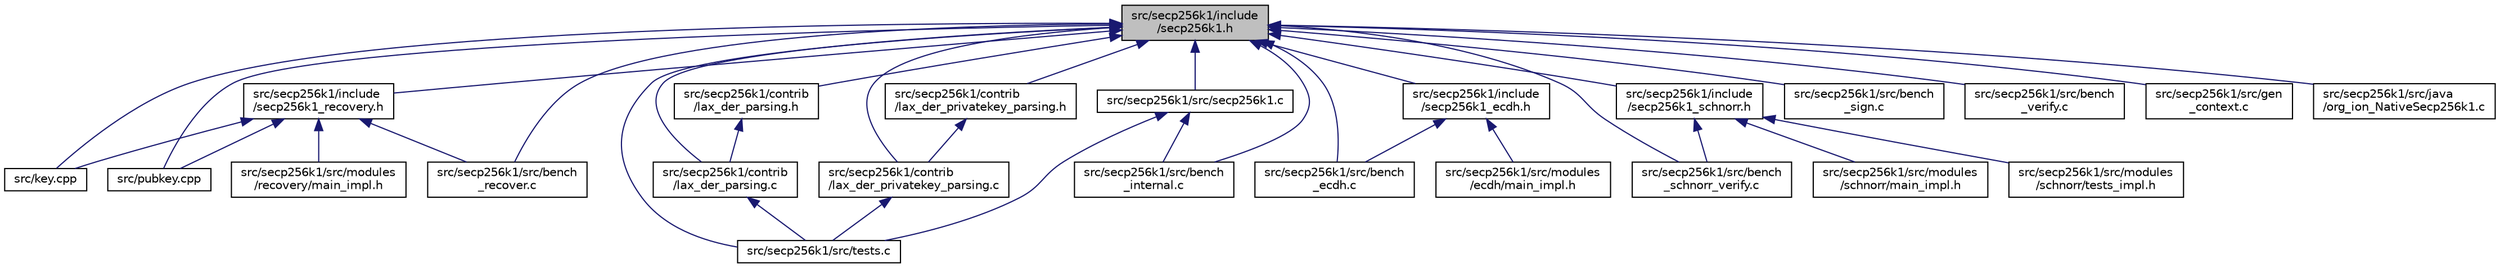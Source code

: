 digraph "src/secp256k1/include/secp256k1.h"
{
  edge [fontname="Helvetica",fontsize="10",labelfontname="Helvetica",labelfontsize="10"];
  node [fontname="Helvetica",fontsize="10",shape=record];
  Node2 [label="src/secp256k1/include\l/secp256k1.h",height=0.2,width=0.4,color="black", fillcolor="grey75", style="filled", fontcolor="black"];
  Node2 -> Node3 [dir="back",color="midnightblue",fontsize="10",style="solid",fontname="Helvetica"];
  Node3 [label="src/key.cpp",height=0.2,width=0.4,color="black", fillcolor="white", style="filled",URL="$d1/dbc/key_8cpp.html"];
  Node2 -> Node4 [dir="back",color="midnightblue",fontsize="10",style="solid",fontname="Helvetica"];
  Node4 [label="src/pubkey.cpp",height=0.2,width=0.4,color="black", fillcolor="white", style="filled",URL="$da/d8e/pubkey_8cpp.html"];
  Node2 -> Node5 [dir="back",color="midnightblue",fontsize="10",style="solid",fontname="Helvetica"];
  Node5 [label="src/secp256k1/contrib\l/lax_der_parsing.c",height=0.2,width=0.4,color="black", fillcolor="white", style="filled",URL="$d4/dfd/lax__der__parsing_8c.html"];
  Node5 -> Node6 [dir="back",color="midnightblue",fontsize="10",style="solid",fontname="Helvetica"];
  Node6 [label="src/secp256k1/src/tests.c",height=0.2,width=0.4,color="black", fillcolor="white", style="filled",URL="$d5/d7f/tests_8c.html"];
  Node2 -> Node7 [dir="back",color="midnightblue",fontsize="10",style="solid",fontname="Helvetica"];
  Node7 [label="src/secp256k1/contrib\l/lax_der_parsing.h",height=0.2,width=0.4,color="black", fillcolor="white", style="filled",URL="$d2/dcf/lax__der__parsing_8h.html"];
  Node7 -> Node5 [dir="back",color="midnightblue",fontsize="10",style="solid",fontname="Helvetica"];
  Node2 -> Node8 [dir="back",color="midnightblue",fontsize="10",style="solid",fontname="Helvetica"];
  Node8 [label="src/secp256k1/contrib\l/lax_der_privatekey_parsing.c",height=0.2,width=0.4,color="black", fillcolor="white", style="filled",URL="$d8/d8b/lax__der__privatekey__parsing_8c.html"];
  Node8 -> Node6 [dir="back",color="midnightblue",fontsize="10",style="solid",fontname="Helvetica"];
  Node2 -> Node9 [dir="back",color="midnightblue",fontsize="10",style="solid",fontname="Helvetica"];
  Node9 [label="src/secp256k1/contrib\l/lax_der_privatekey_parsing.h",height=0.2,width=0.4,color="black", fillcolor="white", style="filled",URL="$da/d34/lax__der__privatekey__parsing_8h.html"];
  Node9 -> Node8 [dir="back",color="midnightblue",fontsize="10",style="solid",fontname="Helvetica"];
  Node2 -> Node10 [dir="back",color="midnightblue",fontsize="10",style="solid",fontname="Helvetica"];
  Node10 [label="src/secp256k1/include\l/secp256k1_ecdh.h",height=0.2,width=0.4,color="black", fillcolor="white", style="filled",URL="$d6/dc8/secp256k1__ecdh_8h.html"];
  Node10 -> Node11 [dir="back",color="midnightblue",fontsize="10",style="solid",fontname="Helvetica"];
  Node11 [label="src/secp256k1/src/bench\l_ecdh.c",height=0.2,width=0.4,color="black", fillcolor="white", style="filled",URL="$da/d1c/bench__ecdh_8c.html"];
  Node10 -> Node12 [dir="back",color="midnightblue",fontsize="10",style="solid",fontname="Helvetica"];
  Node12 [label="src/secp256k1/src/modules\l/ecdh/main_impl.h",height=0.2,width=0.4,color="black", fillcolor="white", style="filled",URL="$d1/d4c/ecdh_2main__impl_8h.html"];
  Node2 -> Node13 [dir="back",color="midnightblue",fontsize="10",style="solid",fontname="Helvetica"];
  Node13 [label="src/secp256k1/include\l/secp256k1_recovery.h",height=0.2,width=0.4,color="black", fillcolor="white", style="filled",URL="$d9/d84/secp256k1__recovery_8h.html"];
  Node13 -> Node3 [dir="back",color="midnightblue",fontsize="10",style="solid",fontname="Helvetica"];
  Node13 -> Node4 [dir="back",color="midnightblue",fontsize="10",style="solid",fontname="Helvetica"];
  Node13 -> Node14 [dir="back",color="midnightblue",fontsize="10",style="solid",fontname="Helvetica"];
  Node14 [label="src/secp256k1/src/bench\l_recover.c",height=0.2,width=0.4,color="black", fillcolor="white", style="filled",URL="$d7/d8e/bench__recover_8c.html"];
  Node13 -> Node15 [dir="back",color="midnightblue",fontsize="10",style="solid",fontname="Helvetica"];
  Node15 [label="src/secp256k1/src/modules\l/recovery/main_impl.h",height=0.2,width=0.4,color="black", fillcolor="white", style="filled",URL="$d6/d5d/recovery_2main__impl_8h.html"];
  Node2 -> Node16 [dir="back",color="midnightblue",fontsize="10",style="solid",fontname="Helvetica"];
  Node16 [label="src/secp256k1/include\l/secp256k1_schnorr.h",height=0.2,width=0.4,color="black", fillcolor="white", style="filled",URL="$d3/df6/secp256k1__schnorr_8h.html"];
  Node16 -> Node17 [dir="back",color="midnightblue",fontsize="10",style="solid",fontname="Helvetica"];
  Node17 [label="src/secp256k1/src/bench\l_schnorr_verify.c",height=0.2,width=0.4,color="black", fillcolor="white", style="filled",URL="$d0/df4/bench__schnorr__verify_8c.html"];
  Node16 -> Node18 [dir="back",color="midnightblue",fontsize="10",style="solid",fontname="Helvetica"];
  Node18 [label="src/secp256k1/src/modules\l/schnorr/main_impl.h",height=0.2,width=0.4,color="black", fillcolor="white", style="filled",URL="$d9/dab/schnorr_2main__impl_8h.html"];
  Node16 -> Node19 [dir="back",color="midnightblue",fontsize="10",style="solid",fontname="Helvetica"];
  Node19 [label="src/secp256k1/src/modules\l/schnorr/tests_impl.h",height=0.2,width=0.4,color="black", fillcolor="white", style="filled",URL="$d4/d1d/schnorr_2tests__impl_8h.html"];
  Node2 -> Node11 [dir="back",color="midnightblue",fontsize="10",style="solid",fontname="Helvetica"];
  Node2 -> Node20 [dir="back",color="midnightblue",fontsize="10",style="solid",fontname="Helvetica"];
  Node20 [label="src/secp256k1/src/bench\l_internal.c",height=0.2,width=0.4,color="black", fillcolor="white", style="filled",URL="$d9/d5e/bench__internal_8c.html"];
  Node2 -> Node21 [dir="back",color="midnightblue",fontsize="10",style="solid",fontname="Helvetica"];
  Node21 [label="src/secp256k1/src/secp256k1.c",height=0.2,width=0.4,color="black", fillcolor="white", style="filled",URL="$d1/d8c/secp256k1_8c.html"];
  Node21 -> Node20 [dir="back",color="midnightblue",fontsize="10",style="solid",fontname="Helvetica"];
  Node21 -> Node6 [dir="back",color="midnightblue",fontsize="10",style="solid",fontname="Helvetica"];
  Node2 -> Node14 [dir="back",color="midnightblue",fontsize="10",style="solid",fontname="Helvetica"];
  Node2 -> Node17 [dir="back",color="midnightblue",fontsize="10",style="solid",fontname="Helvetica"];
  Node2 -> Node22 [dir="back",color="midnightblue",fontsize="10",style="solid",fontname="Helvetica"];
  Node22 [label="src/secp256k1/src/bench\l_sign.c",height=0.2,width=0.4,color="black", fillcolor="white", style="filled",URL="$da/dae/bench__sign_8c.html"];
  Node2 -> Node23 [dir="back",color="midnightblue",fontsize="10",style="solid",fontname="Helvetica"];
  Node23 [label="src/secp256k1/src/bench\l_verify.c",height=0.2,width=0.4,color="black", fillcolor="white", style="filled",URL="$dd/d4a/bench__verify_8c.html"];
  Node2 -> Node24 [dir="back",color="midnightblue",fontsize="10",style="solid",fontname="Helvetica"];
  Node24 [label="src/secp256k1/src/gen\l_context.c",height=0.2,width=0.4,color="black", fillcolor="white", style="filled",URL="$d0/dde/gen__context_8c.html"];
  Node2 -> Node25 [dir="back",color="midnightblue",fontsize="10",style="solid",fontname="Helvetica"];
  Node25 [label="src/secp256k1/src/java\l/org_ion_NativeSecp256k1.c",height=0.2,width=0.4,color="black", fillcolor="white", style="filled",URL="$d4/dc8/org__ion___native_secp256k1_8c.html"];
  Node2 -> Node6 [dir="back",color="midnightblue",fontsize="10",style="solid",fontname="Helvetica"];
}
